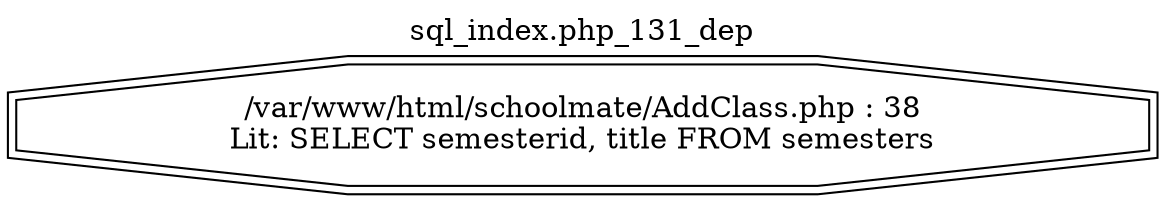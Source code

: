 digraph cfg {
  label="sql_index.php_131_dep";
  labelloc=t;
  n1 [shape=doubleoctagon, label="/var/www/html/schoolmate/AddClass.php : 38\nLit: SELECT semesterid, title FROM semesters\n"];
}
